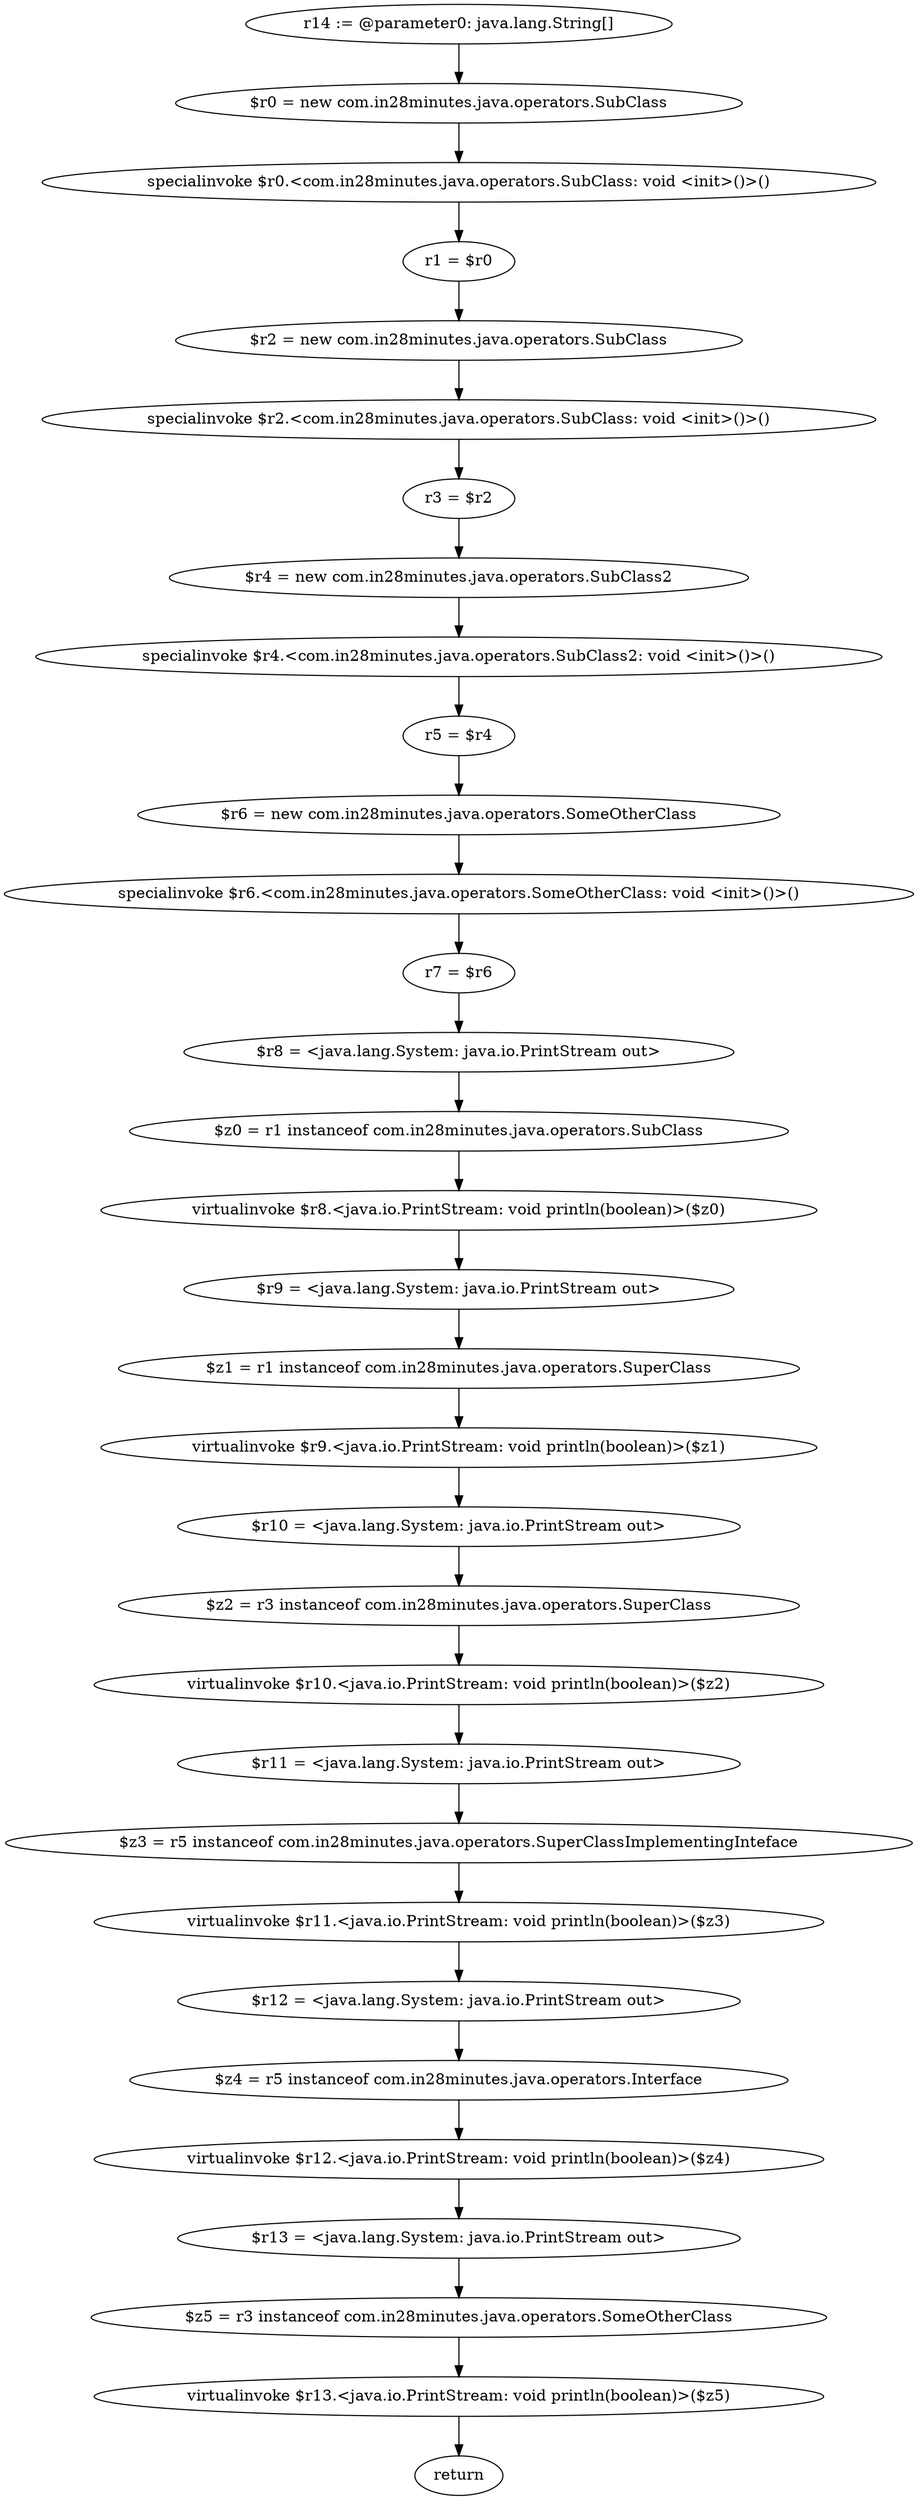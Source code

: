 digraph "unitGraph" {
    "r14 := @parameter0: java.lang.String[]"
    "$r0 = new com.in28minutes.java.operators.SubClass"
    "specialinvoke $r0.<com.in28minutes.java.operators.SubClass: void <init>()>()"
    "r1 = $r0"
    "$r2 = new com.in28minutes.java.operators.SubClass"
    "specialinvoke $r2.<com.in28minutes.java.operators.SubClass: void <init>()>()"
    "r3 = $r2"
    "$r4 = new com.in28minutes.java.operators.SubClass2"
    "specialinvoke $r4.<com.in28minutes.java.operators.SubClass2: void <init>()>()"
    "r5 = $r4"
    "$r6 = new com.in28minutes.java.operators.SomeOtherClass"
    "specialinvoke $r6.<com.in28minutes.java.operators.SomeOtherClass: void <init>()>()"
    "r7 = $r6"
    "$r8 = <java.lang.System: java.io.PrintStream out>"
    "$z0 = r1 instanceof com.in28minutes.java.operators.SubClass"
    "virtualinvoke $r8.<java.io.PrintStream: void println(boolean)>($z0)"
    "$r9 = <java.lang.System: java.io.PrintStream out>"
    "$z1 = r1 instanceof com.in28minutes.java.operators.SuperClass"
    "virtualinvoke $r9.<java.io.PrintStream: void println(boolean)>($z1)"
    "$r10 = <java.lang.System: java.io.PrintStream out>"
    "$z2 = r3 instanceof com.in28minutes.java.operators.SuperClass"
    "virtualinvoke $r10.<java.io.PrintStream: void println(boolean)>($z2)"
    "$r11 = <java.lang.System: java.io.PrintStream out>"
    "$z3 = r5 instanceof com.in28minutes.java.operators.SuperClassImplementingInteface"
    "virtualinvoke $r11.<java.io.PrintStream: void println(boolean)>($z3)"
    "$r12 = <java.lang.System: java.io.PrintStream out>"
    "$z4 = r5 instanceof com.in28minutes.java.operators.Interface"
    "virtualinvoke $r12.<java.io.PrintStream: void println(boolean)>($z4)"
    "$r13 = <java.lang.System: java.io.PrintStream out>"
    "$z5 = r3 instanceof com.in28minutes.java.operators.SomeOtherClass"
    "virtualinvoke $r13.<java.io.PrintStream: void println(boolean)>($z5)"
    "return"
    "r14 := @parameter0: java.lang.String[]"->"$r0 = new com.in28minutes.java.operators.SubClass";
    "$r0 = new com.in28minutes.java.operators.SubClass"->"specialinvoke $r0.<com.in28minutes.java.operators.SubClass: void <init>()>()";
    "specialinvoke $r0.<com.in28minutes.java.operators.SubClass: void <init>()>()"->"r1 = $r0";
    "r1 = $r0"->"$r2 = new com.in28minutes.java.operators.SubClass";
    "$r2 = new com.in28minutes.java.operators.SubClass"->"specialinvoke $r2.<com.in28minutes.java.operators.SubClass: void <init>()>()";
    "specialinvoke $r2.<com.in28minutes.java.operators.SubClass: void <init>()>()"->"r3 = $r2";
    "r3 = $r2"->"$r4 = new com.in28minutes.java.operators.SubClass2";
    "$r4 = new com.in28minutes.java.operators.SubClass2"->"specialinvoke $r4.<com.in28minutes.java.operators.SubClass2: void <init>()>()";
    "specialinvoke $r4.<com.in28minutes.java.operators.SubClass2: void <init>()>()"->"r5 = $r4";
    "r5 = $r4"->"$r6 = new com.in28minutes.java.operators.SomeOtherClass";
    "$r6 = new com.in28minutes.java.operators.SomeOtherClass"->"specialinvoke $r6.<com.in28minutes.java.operators.SomeOtherClass: void <init>()>()";
    "specialinvoke $r6.<com.in28minutes.java.operators.SomeOtherClass: void <init>()>()"->"r7 = $r6";
    "r7 = $r6"->"$r8 = <java.lang.System: java.io.PrintStream out>";
    "$r8 = <java.lang.System: java.io.PrintStream out>"->"$z0 = r1 instanceof com.in28minutes.java.operators.SubClass";
    "$z0 = r1 instanceof com.in28minutes.java.operators.SubClass"->"virtualinvoke $r8.<java.io.PrintStream: void println(boolean)>($z0)";
    "virtualinvoke $r8.<java.io.PrintStream: void println(boolean)>($z0)"->"$r9 = <java.lang.System: java.io.PrintStream out>";
    "$r9 = <java.lang.System: java.io.PrintStream out>"->"$z1 = r1 instanceof com.in28minutes.java.operators.SuperClass";
    "$z1 = r1 instanceof com.in28minutes.java.operators.SuperClass"->"virtualinvoke $r9.<java.io.PrintStream: void println(boolean)>($z1)";
    "virtualinvoke $r9.<java.io.PrintStream: void println(boolean)>($z1)"->"$r10 = <java.lang.System: java.io.PrintStream out>";
    "$r10 = <java.lang.System: java.io.PrintStream out>"->"$z2 = r3 instanceof com.in28minutes.java.operators.SuperClass";
    "$z2 = r3 instanceof com.in28minutes.java.operators.SuperClass"->"virtualinvoke $r10.<java.io.PrintStream: void println(boolean)>($z2)";
    "virtualinvoke $r10.<java.io.PrintStream: void println(boolean)>($z2)"->"$r11 = <java.lang.System: java.io.PrintStream out>";
    "$r11 = <java.lang.System: java.io.PrintStream out>"->"$z3 = r5 instanceof com.in28minutes.java.operators.SuperClassImplementingInteface";
    "$z3 = r5 instanceof com.in28minutes.java.operators.SuperClassImplementingInteface"->"virtualinvoke $r11.<java.io.PrintStream: void println(boolean)>($z3)";
    "virtualinvoke $r11.<java.io.PrintStream: void println(boolean)>($z3)"->"$r12 = <java.lang.System: java.io.PrintStream out>";
    "$r12 = <java.lang.System: java.io.PrintStream out>"->"$z4 = r5 instanceof com.in28minutes.java.operators.Interface";
    "$z4 = r5 instanceof com.in28minutes.java.operators.Interface"->"virtualinvoke $r12.<java.io.PrintStream: void println(boolean)>($z4)";
    "virtualinvoke $r12.<java.io.PrintStream: void println(boolean)>($z4)"->"$r13 = <java.lang.System: java.io.PrintStream out>";
    "$r13 = <java.lang.System: java.io.PrintStream out>"->"$z5 = r3 instanceof com.in28minutes.java.operators.SomeOtherClass";
    "$z5 = r3 instanceof com.in28minutes.java.operators.SomeOtherClass"->"virtualinvoke $r13.<java.io.PrintStream: void println(boolean)>($z5)";
    "virtualinvoke $r13.<java.io.PrintStream: void println(boolean)>($z5)"->"return";
}
